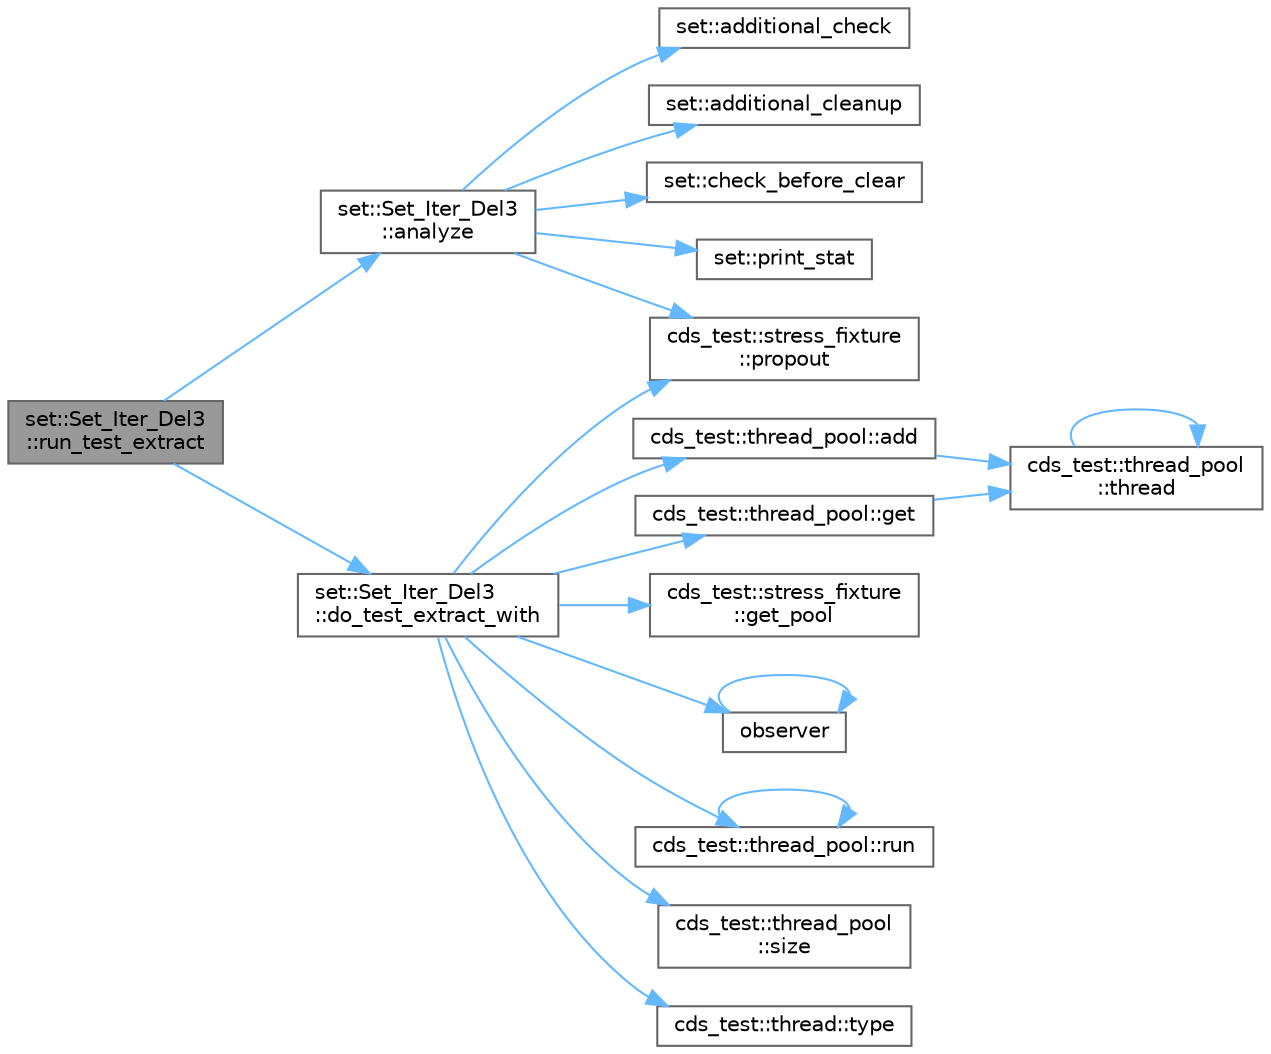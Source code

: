 digraph "set::Set_Iter_Del3::run_test_extract"
{
 // LATEX_PDF_SIZE
  bgcolor="transparent";
  edge [fontname=Helvetica,fontsize=10,labelfontname=Helvetica,labelfontsize=10];
  node [fontname=Helvetica,fontsize=10,shape=box,height=0.2,width=0.4];
  rankdir="LR";
  Node1 [id="Node000001",label="set::Set_Iter_Del3\l::run_test_extract",height=0.2,width=0.4,color="gray40", fillcolor="grey60", style="filled", fontcolor="black",tooltip=" "];
  Node1 -> Node2 [id="edge1_Node000001_Node000002",color="steelblue1",style="solid",tooltip=" "];
  Node2 [id="Node000002",label="set::Set_Iter_Del3\l::analyze",height=0.2,width=0.4,color="grey40", fillcolor="white", style="filled",URL="$classset_1_1_set___iter___del3.html#a2f37e29024836b76300ca29523b398cb",tooltip=" "];
  Node2 -> Node3 [id="edge2_Node000002_Node000003",color="steelblue1",style="solid",tooltip=" "];
  Node3 [id="Node000003",label="set::additional_check",height=0.2,width=0.4,color="grey40", fillcolor="white", style="filled",URL="$namespaceset.html#ae7f5e7be97667b8927cc1c418fd8739e",tooltip=" "];
  Node2 -> Node4 [id="edge3_Node000002_Node000004",color="steelblue1",style="solid",tooltip=" "];
  Node4 [id="Node000004",label="set::additional_cleanup",height=0.2,width=0.4,color="grey40", fillcolor="white", style="filled",URL="$namespaceset.html#ad427ad9417f5ac589cb013891192f66f",tooltip=" "];
  Node2 -> Node5 [id="edge4_Node000002_Node000005",color="steelblue1",style="solid",tooltip=" "];
  Node5 [id="Node000005",label="set::check_before_clear",height=0.2,width=0.4,color="grey40", fillcolor="white", style="filled",URL="$namespaceset.html#a979c39ed228967600ed49887dc3d6d7b",tooltip=" "];
  Node2 -> Node6 [id="edge5_Node000002_Node000006",color="steelblue1",style="solid",tooltip=" "];
  Node6 [id="Node000006",label="set::print_stat",height=0.2,width=0.4,color="grey40", fillcolor="white", style="filled",URL="$namespaceset.html#a67bffe946f5cb86a1244dc024dbdb337",tooltip=" "];
  Node2 -> Node7 [id="edge6_Node000002_Node000007",color="steelblue1",style="solid",tooltip=" "];
  Node7 [id="Node000007",label="cds_test::stress_fixture\l::propout",height=0.2,width=0.4,color="grey40", fillcolor="white", style="filled",URL="$classcds__test_1_1stress__fixture.html#ac95548c5a6a26ae75d26744d66b92786",tooltip=" "];
  Node1 -> Node8 [id="edge7_Node000001_Node000008",color="steelblue1",style="solid",tooltip=" "];
  Node8 [id="Node000008",label="set::Set_Iter_Del3\l::do_test_extract_with",height=0.2,width=0.4,color="grey40", fillcolor="white", style="filled",URL="$classset_1_1_set___iter___del3.html#a7dc1b9eade81dd8ed68ea520b79b4d27",tooltip=" "];
  Node8 -> Node9 [id="edge8_Node000008_Node000009",color="steelblue1",style="solid",tooltip=" "];
  Node9 [id="Node000009",label="cds_test::thread_pool::add",height=0.2,width=0.4,color="grey40", fillcolor="white", style="filled",URL="$classcds__test_1_1thread__pool.html#adacf14c99b34b4fb5de31cb8503239a0",tooltip=" "];
  Node9 -> Node10 [id="edge9_Node000009_Node000010",color="steelblue1",style="solid",tooltip=" "];
  Node10 [id="Node000010",label="cds_test::thread_pool\l::thread",height=0.2,width=0.4,color="grey40", fillcolor="white", style="filled",URL="$classcds__test_1_1thread__pool.html#adb314a48b19f4325e5e69e8a60091fce",tooltip=" "];
  Node10 -> Node10 [id="edge10_Node000010_Node000010",color="steelblue1",style="solid",tooltip=" "];
  Node8 -> Node11 [id="edge11_Node000008_Node000011",color="steelblue1",style="solid",tooltip=" "];
  Node11 [id="Node000011",label="cds_test::thread_pool::get",height=0.2,width=0.4,color="grey40", fillcolor="white", style="filled",URL="$classcds__test_1_1thread__pool.html#a2361900d2078105c856504f9cce5bb43",tooltip=" "];
  Node11 -> Node10 [id="edge12_Node000011_Node000010",color="steelblue1",style="solid",tooltip=" "];
  Node8 -> Node12 [id="edge13_Node000008_Node000012",color="steelblue1",style="solid",tooltip=" "];
  Node12 [id="Node000012",label="cds_test::stress_fixture\l::get_pool",height=0.2,width=0.4,color="grey40", fillcolor="white", style="filled",URL="$classcds__test_1_1stress__fixture.html#af2f87305f631273a6f47c0df3a1bc8be",tooltip=" "];
  Node8 -> Node13 [id="edge14_Node000008_Node000013",color="steelblue1",style="solid",tooltip=" "];
  Node13 [id="Node000013",label="observer",height=0.2,width=0.4,color="grey40", fillcolor="white", style="filled",URL="$test__basics_8cpp.html#ae362ef40752341c76d5edd1d99e46918",tooltip=" "];
  Node13 -> Node13 [id="edge15_Node000013_Node000013",color="steelblue1",style="solid",tooltip=" "];
  Node8 -> Node7 [id="edge16_Node000008_Node000007",color="steelblue1",style="solid",tooltip=" "];
  Node8 -> Node14 [id="edge17_Node000008_Node000014",color="steelblue1",style="solid",tooltip=" "];
  Node14 [id="Node000014",label="cds_test::thread_pool::run",height=0.2,width=0.4,color="grey40", fillcolor="white", style="filled",URL="$classcds__test_1_1thread__pool.html#a64815f020680ea9f18a09ec7cd4ba91c",tooltip=" "];
  Node14 -> Node14 [id="edge18_Node000014_Node000014",color="steelblue1",style="solid",tooltip=" "];
  Node8 -> Node15 [id="edge19_Node000008_Node000015",color="steelblue1",style="solid",tooltip=" "];
  Node15 [id="Node000015",label="cds_test::thread_pool\l::size",height=0.2,width=0.4,color="grey40", fillcolor="white", style="filled",URL="$classcds__test_1_1thread__pool.html#a23de21b354688d4e180f8b9766ed0e49",tooltip=" "];
  Node8 -> Node16 [id="edge20_Node000008_Node000016",color="steelblue1",style="solid",tooltip=" "];
  Node16 [id="Node000016",label="cds_test::thread::type",height=0.2,width=0.4,color="grey40", fillcolor="white", style="filled",URL="$classcds__test_1_1thread.html#ac8c2317fda6984cf6c6d1b0e310ff01b",tooltip=" "];
}
